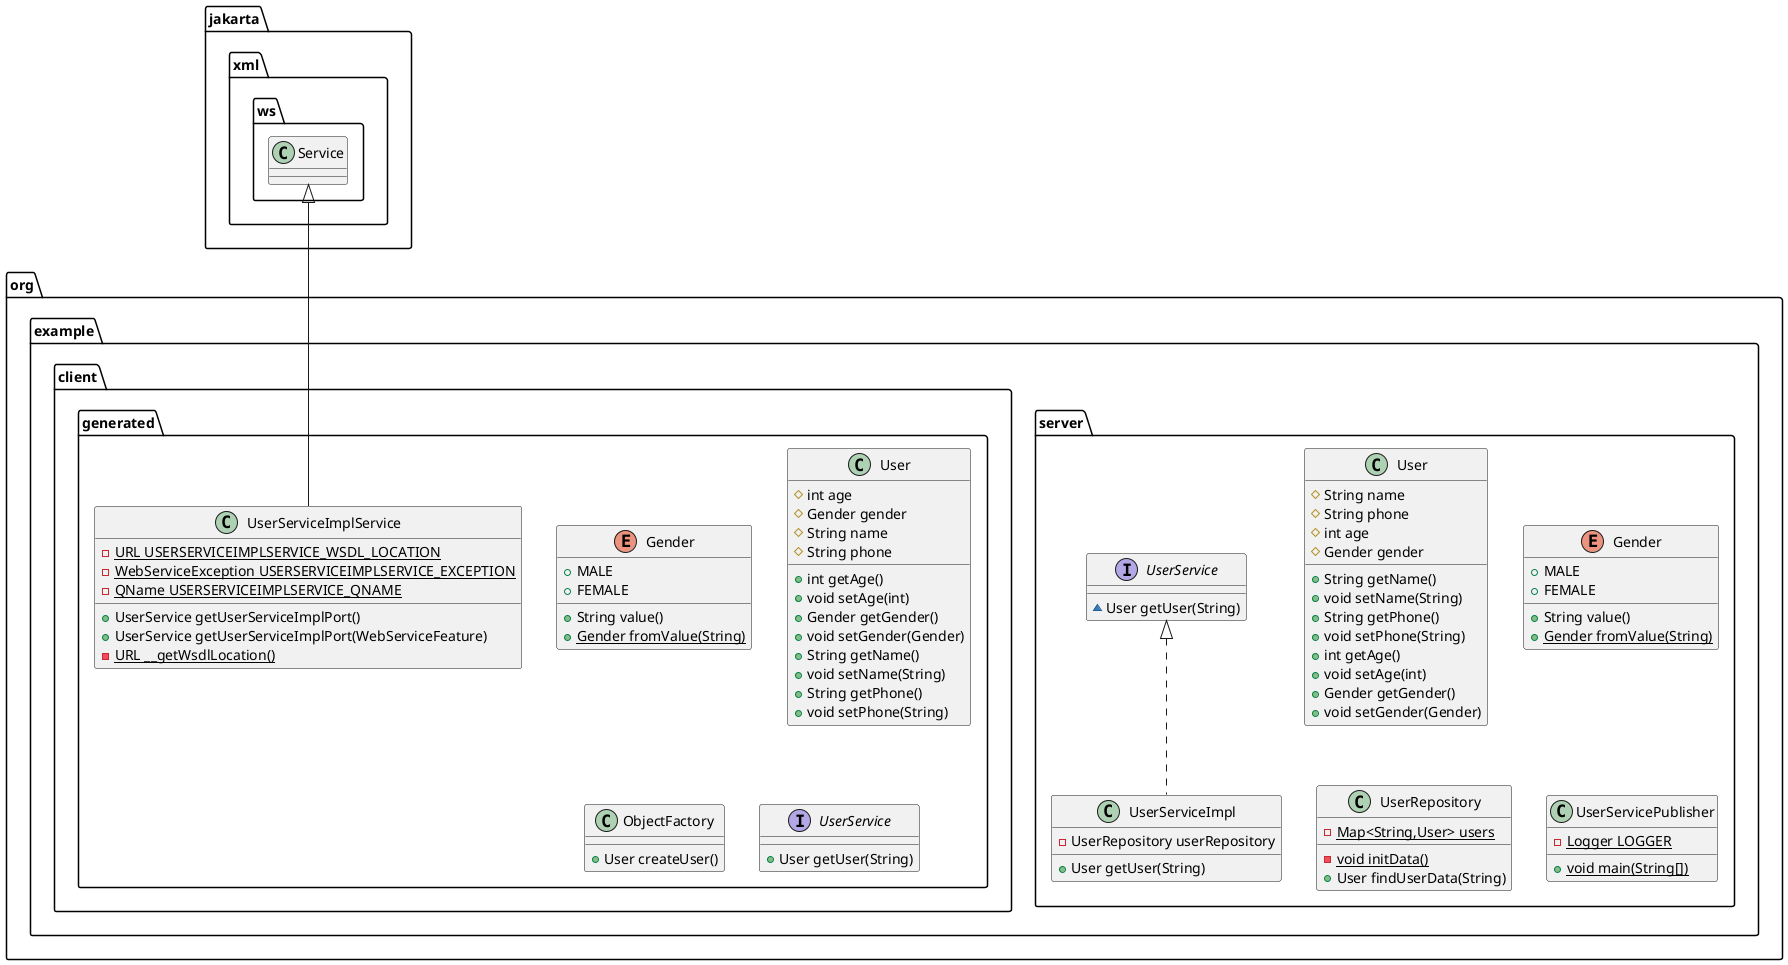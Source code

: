 @startuml
class org.example.server.User {
# String name
# String phone
# int age
# Gender gender
+ String getName()
+ void setName(String)
+ String getPhone()
+ void setPhone(String)
+ int getAge()
+ void setAge(int)
+ Gender getGender()
+ void setGender(Gender)
}
enum org.example.server.Gender {
+  MALE
+  FEMALE
+ String value()
+ {static} Gender fromValue(String)
}
enum org.example.client.generated.Gender {
+  MALE
+  FEMALE
+ String value()
+ {static} Gender fromValue(String)
}
class org.example.server.UserServiceImpl {
- UserRepository userRepository
+ User getUser(String)
}
class org.example.server.UserRepository {
- {static} Map<String,User> users
- {static} void initData()
+ User findUserData(String)
}
class org.example.client.generated.User {
# int age
# Gender gender
# String name
# String phone
+ int getAge()
+ void setAge(int)
+ Gender getGender()
+ void setGender(Gender)
+ String getName()
+ void setName(String)
+ String getPhone()
+ void setPhone(String)
}
class org.example.client.generated.UserServiceImplService {
- {static} URL USERSERVICEIMPLSERVICE_WSDL_LOCATION
- {static} WebServiceException USERSERVICEIMPLSERVICE_EXCEPTION
- {static} QName USERSERVICEIMPLSERVICE_QNAME
+ UserService getUserServiceImplPort()
+ UserService getUserServiceImplPort(WebServiceFeature)
- {static} URL __getWsdlLocation()
}
class org.example.client.generated.ObjectFactory {
+ User createUser()
}
interface org.example.server.UserService {
~ User getUser(String)
}
interface org.example.client.generated.UserService {
+ User getUser(String)
}
class org.example.server.UserServicePublisher {
- {static} Logger LOGGER
+ {static} void main(String[])
}


org.example.server.UserService <|.. org.example.server.UserServiceImpl
jakarta.xml.ws.Service <|-- org.example.client.generated.UserServiceImplService
@enduml